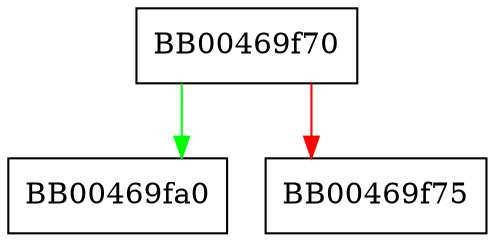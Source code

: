 digraph APP_HTTP_TLS_INFO_free {
  node [shape="box"];
  graph [splines=ortho];
  BB00469f70 -> BB00469fa0 [color="green"];
  BB00469f70 -> BB00469f75 [color="red"];
}